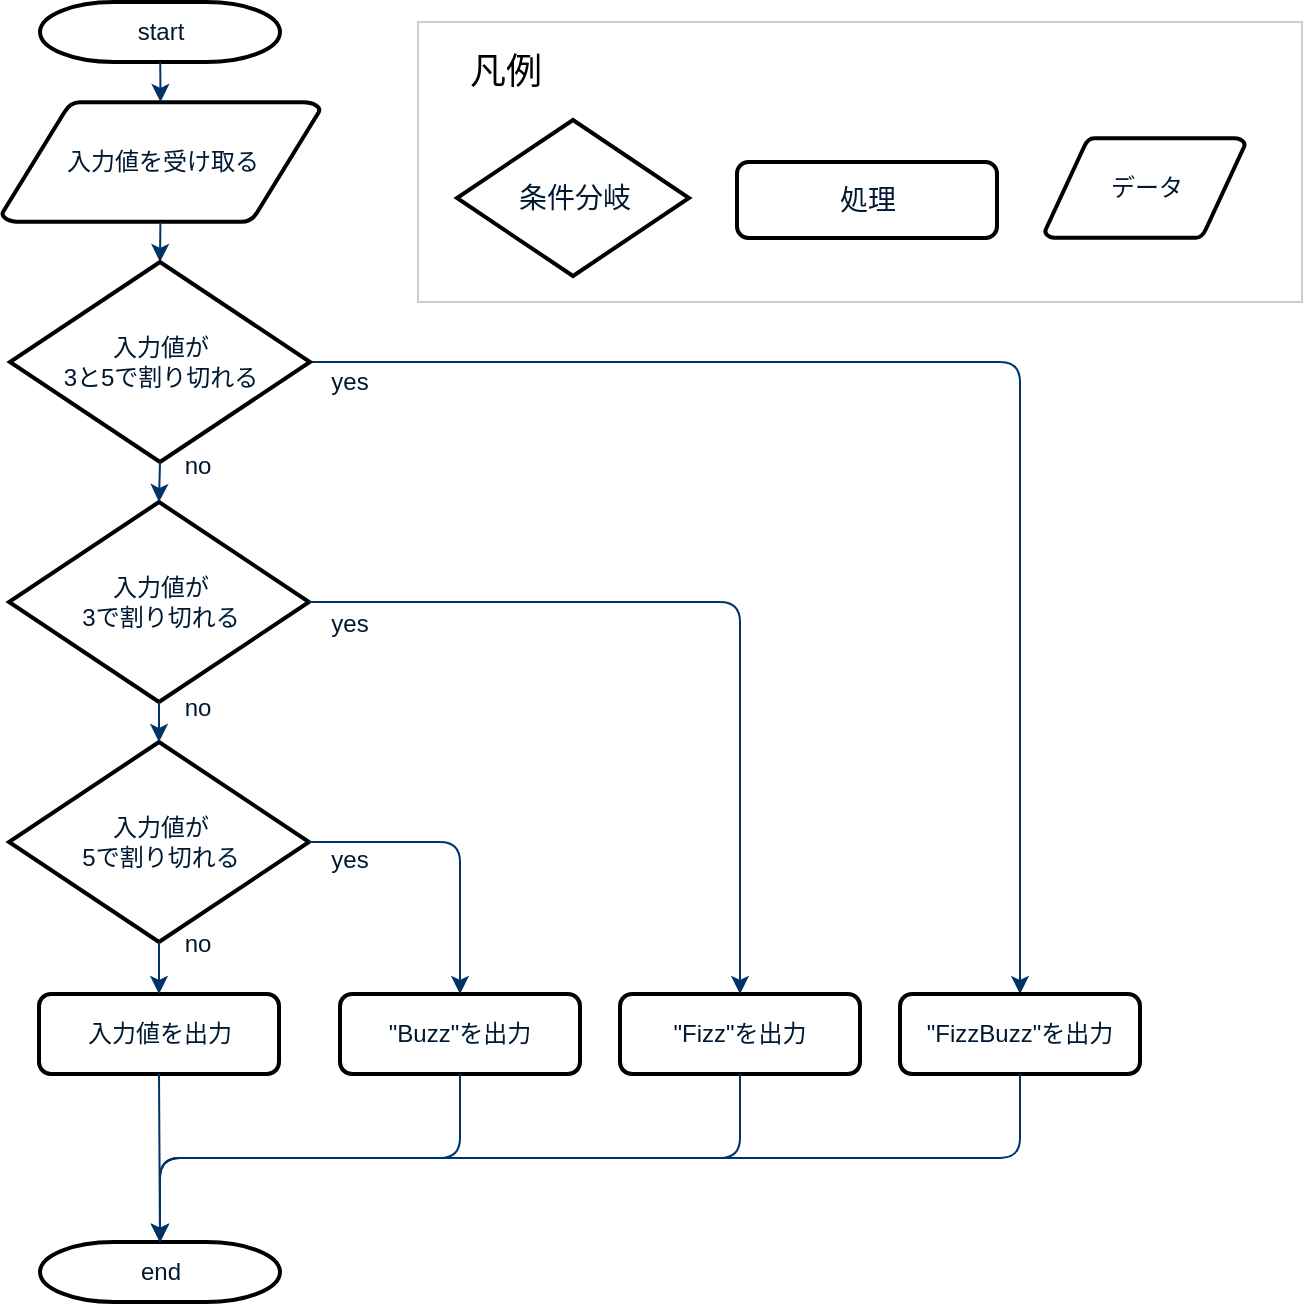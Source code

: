 <mxfile pages="2">
    <diagram id="6a731a19-8d31-9384-78a2-239565b7b9f0" name="Page-1">
        <mxGraphModel dx="1012" dy="779" grid="1" gridSize="10" guides="1" tooltips="1" connect="1" arrows="1" fold="1" page="1" pageScale="1" pageWidth="1169" pageHeight="827" background="#ffffff" math="0" shadow="0">
            <root>
                <mxCell id="0"/>
                <mxCell id="1" parent="0"/>
                <mxCell id="2" value="start" style="shape=mxgraph.flowchart.terminator;fillColor=#FFFFFF;strokeColor=#000000;strokeWidth=2;gradientColor=none;gradientDirection=north;fontColor=#001933;fontStyle=0;html=1;" parent="1" vertex="1">
                    <mxGeometry x="260" y="60" width="120" height="30" as="geometry"/>
                </mxCell>
                <mxCell id="3" value="入力値を受け取る" style="shape=mxgraph.flowchart.data;fillColor=#FFFFFF;strokeColor=#000000;strokeWidth=2;gradientColor=none;gradientDirection=north;fontColor=#001933;fontStyle=0;html=1;" parent="1" vertex="1">
                    <mxGeometry x="241" y="110" width="159" height="60" as="geometry"/>
                </mxCell>
                <mxCell id="7" style="fontColor=#001933;fontStyle=1;strokeColor=#003366;strokeWidth=1;html=1;" parent="1" source="2" target="3" edge="1">
                    <mxGeometry relative="1" as="geometry"/>
                </mxCell>
                <mxCell id="8" style="fontColor=#001933;fontStyle=1;strokeColor=#003366;strokeWidth=1;html=1;entryX=0.5;entryY=0;entryDx=0;entryDy=0;entryPerimeter=0;" parent="1" source="3" target="IXdv2FaGIRpFwEC2Vmre-55" edge="1">
                    <mxGeometry relative="1" as="geometry">
                        <mxPoint x="320" y="250" as="targetPoint"/>
                    </mxGeometry>
                </mxCell>
                <mxCell id="40" value="end" style="shape=mxgraph.flowchart.terminator;fillColor=#FFFFFF;strokeColor=#000000;strokeWidth=2;gradientColor=none;gradientDirection=north;fontColor=#001933;fontStyle=0;html=1;" parent="1" vertex="1">
                    <mxGeometry x="260" y="680" width="120" height="30" as="geometry"/>
                </mxCell>
                <mxCell id="43" value="" style="edgeStyle=orthogonalEdgeStyle;elbow=vertical;exitX=1;exitY=0.5;exitPerimeter=0;entryX=0.5;entryY=0;fontColor=#001933;fontStyle=1;strokeColor=#003366;strokeWidth=1;html=1;exitDx=0;exitDy=0;entryDx=0;entryDy=0;" parent="1" source="IXdv2FaGIRpFwEC2Vmre-55" target="IXdv2FaGIRpFwEC2Vmre-60" edge="1">
                    <mxGeometry x="360" y="-1705" width="100" height="100" as="geometry">
                        <mxPoint x="680" y="105" as="sourcePoint"/>
                        <mxPoint x="460" y="-1705" as="targetPoint"/>
                    </mxGeometry>
                </mxCell>
                <mxCell id="IXdv2FaGIRpFwEC2Vmre-55" value="入力値が&lt;br&gt;3と5で割り切れる&lt;br&gt;" style="shape=mxgraph.flowchart.decision;fillColor=#FFFFFF;strokeColor=#000000;strokeWidth=2;gradientColor=none;gradientDirection=north;fontColor=#001933;fontStyle=0;html=1;" parent="1" vertex="1">
                    <mxGeometry x="245" y="190" width="150" height="100" as="geometry"/>
                </mxCell>
                <mxCell id="IXdv2FaGIRpFwEC2Vmre-56" value="入力値が&lt;br&gt;3で割り切れる&lt;br&gt;" style="shape=mxgraph.flowchart.decision;fillColor=#FFFFFF;strokeColor=#000000;strokeWidth=2;gradientColor=none;gradientDirection=north;fontColor=#001933;fontStyle=0;html=1;" parent="1" vertex="1">
                    <mxGeometry x="244.5" y="310" width="150" height="100" as="geometry"/>
                </mxCell>
                <mxCell id="IXdv2FaGIRpFwEC2Vmre-57" value="入力値が&lt;br&gt;5で割り切れる&lt;br&gt;" style="shape=mxgraph.flowchart.decision;fillColor=#FFFFFF;strokeColor=#000000;strokeWidth=2;gradientColor=none;gradientDirection=north;fontColor=#001933;fontStyle=0;html=1;" parent="1" vertex="1">
                    <mxGeometry x="244.5" y="430" width="150" height="100" as="geometry"/>
                </mxCell>
                <mxCell id="IXdv2FaGIRpFwEC2Vmre-60" value="&quot;FizzBuzz&quot;を出力" style="rounded=1;whiteSpace=wrap;html=1;strokeWidth=2;fillColor=#FFFFFF;fontColor=#001933;" parent="1" vertex="1">
                    <mxGeometry x="690" y="556" width="120" height="40" as="geometry"/>
                </mxCell>
                <mxCell id="IXdv2FaGIRpFwEC2Vmre-62" style="fontColor=#001933;fontStyle=1;strokeColor=#003366;strokeWidth=1;html=1;entryX=0.5;entryY=0;entryDx=0;entryDy=0;entryPerimeter=0;exitX=0.5;exitY=1;exitDx=0;exitDy=0;exitPerimeter=0;" parent="1" source="IXdv2FaGIRpFwEC2Vmre-55" target="IXdv2FaGIRpFwEC2Vmre-56" edge="1">
                    <mxGeometry relative="1" as="geometry">
                        <mxPoint x="330" y="220" as="sourcePoint"/>
                        <mxPoint x="330" y="260" as="targetPoint"/>
                    </mxGeometry>
                </mxCell>
                <mxCell id="IXdv2FaGIRpFwEC2Vmre-63" style="fontColor=#001933;fontStyle=1;strokeColor=#003366;strokeWidth=1;html=1;entryX=0.5;entryY=0;entryDx=0;entryDy=0;entryPerimeter=0;exitX=0.5;exitY=1;exitDx=0;exitDy=0;exitPerimeter=0;" parent="1" source="IXdv2FaGIRpFwEC2Vmre-56" target="IXdv2FaGIRpFwEC2Vmre-57" edge="1">
                    <mxGeometry relative="1" as="geometry">
                        <mxPoint x="320" y="430" as="sourcePoint"/>
                        <mxPoint x="320" y="450" as="targetPoint"/>
                    </mxGeometry>
                </mxCell>
                <mxCell id="IXdv2FaGIRpFwEC2Vmre-64" value="&quot;Fizz&quot;を出力" style="rounded=1;whiteSpace=wrap;html=1;strokeWidth=2;fillColor=#FFFFFF;fontColor=#001933;" parent="1" vertex="1">
                    <mxGeometry x="550" y="556" width="120" height="40" as="geometry"/>
                </mxCell>
                <mxCell id="IXdv2FaGIRpFwEC2Vmre-65" value="&quot;Buzz&quot;を出力" style="rounded=1;whiteSpace=wrap;html=1;strokeWidth=2;fillColor=#FFFFFF;fontColor=#001933;" parent="1" vertex="1">
                    <mxGeometry x="410" y="556" width="120" height="40" as="geometry"/>
                </mxCell>
                <mxCell id="IXdv2FaGIRpFwEC2Vmre-66" value="入力値を出力" style="rounded=1;whiteSpace=wrap;html=1;strokeWidth=2;fillColor=#FFFFFF;fontColor=#001933;" parent="1" vertex="1">
                    <mxGeometry x="259.5" y="556" width="120" height="40" as="geometry"/>
                </mxCell>
                <mxCell id="IXdv2FaGIRpFwEC2Vmre-67" value="" style="edgeStyle=orthogonalEdgeStyle;elbow=vertical;exitX=1;exitY=0.5;exitPerimeter=0;fontColor=#001933;fontStyle=1;strokeColor=#003366;strokeWidth=1;html=1;exitDx=0;exitDy=0;entryX=0.5;entryY=0;entryDx=0;entryDy=0;" parent="1" source="IXdv2FaGIRpFwEC2Vmre-56" target="IXdv2FaGIRpFwEC2Vmre-64" edge="1">
                    <mxGeometry x="370" y="-1695" width="100" height="100" as="geometry">
                        <mxPoint x="405" y="250" as="sourcePoint"/>
                        <mxPoint x="520" y="360" as="targetPoint"/>
                    </mxGeometry>
                </mxCell>
                <mxCell id="IXdv2FaGIRpFwEC2Vmre-68" value="" style="edgeStyle=orthogonalEdgeStyle;elbow=vertical;exitX=1;exitY=0.5;exitPerimeter=0;fontColor=#001933;fontStyle=1;strokeColor=#003366;strokeWidth=1;html=1;exitDx=0;exitDy=0;entryX=0.5;entryY=0;entryDx=0;entryDy=0;" parent="1" source="IXdv2FaGIRpFwEC2Vmre-57" target="IXdv2FaGIRpFwEC2Vmre-65" edge="1">
                    <mxGeometry x="380" y="-1685" width="100" height="100" as="geometry">
                        <mxPoint x="405" y="370" as="sourcePoint"/>
                        <mxPoint x="530" y="420" as="targetPoint"/>
                    </mxGeometry>
                </mxCell>
                <mxCell id="IXdv2FaGIRpFwEC2Vmre-70" style="fontColor=#001933;fontStyle=1;strokeColor=#003366;strokeWidth=1;html=1;entryX=0.5;entryY=0;entryDx=0;entryDy=0;exitX=0.5;exitY=1;exitDx=0;exitDy=0;exitPerimeter=0;" parent="1" source="IXdv2FaGIRpFwEC2Vmre-57" target="IXdv2FaGIRpFwEC2Vmre-66" edge="1">
                    <mxGeometry relative="1" as="geometry">
                        <mxPoint x="330" y="420" as="sourcePoint"/>
                        <mxPoint x="330" y="440" as="targetPoint"/>
                    </mxGeometry>
                </mxCell>
                <mxCell id="IXdv2FaGIRpFwEC2Vmre-71" style="fontColor=#001933;fontStyle=1;strokeColor=#003366;strokeWidth=1;html=1;entryX=0.5;entryY=0;entryDx=0;entryDy=0;exitX=0.5;exitY=1;exitDx=0;exitDy=0;entryPerimeter=0;" parent="1" source="IXdv2FaGIRpFwEC2Vmre-66" target="40" edge="1">
                    <mxGeometry relative="1" as="geometry">
                        <mxPoint x="330" y="540" as="sourcePoint"/>
                        <mxPoint x="330" y="566" as="targetPoint"/>
                    </mxGeometry>
                </mxCell>
                <mxCell id="IXdv2FaGIRpFwEC2Vmre-74" value="" style="edgeStyle=orthogonalEdgeStyle;elbow=vertical;exitX=0.5;exitY=1;fontColor=#001933;fontStyle=1;strokeColor=#003366;strokeWidth=1;html=1;exitDx=0;exitDy=0;entryX=0.5;entryY=0;entryDx=0;entryDy=0;entryPerimeter=0;" parent="1" source="IXdv2FaGIRpFwEC2Vmre-65" target="40" edge="1">
                    <mxGeometry x="390" y="-1675" width="100" height="100" as="geometry">
                        <mxPoint x="405" y="490" as="sourcePoint"/>
                        <mxPoint x="480" y="566" as="targetPoint"/>
                    </mxGeometry>
                </mxCell>
                <mxCell id="IXdv2FaGIRpFwEC2Vmre-75" value="" style="edgeStyle=orthogonalEdgeStyle;elbow=vertical;exitX=0.5;exitY=1;fontColor=#001933;fontStyle=1;strokeColor=#003366;strokeWidth=1;html=1;exitDx=0;exitDy=0;entryX=0.5;entryY=0;entryDx=0;entryDy=0;entryPerimeter=0;" parent="1" source="IXdv2FaGIRpFwEC2Vmre-64" target="40" edge="1">
                    <mxGeometry x="400" y="-1665" width="100" height="100" as="geometry">
                        <mxPoint x="480" y="606" as="sourcePoint"/>
                        <mxPoint x="330" y="690" as="targetPoint"/>
                    </mxGeometry>
                </mxCell>
                <mxCell id="IXdv2FaGIRpFwEC2Vmre-76" value="" style="edgeStyle=orthogonalEdgeStyle;elbow=vertical;exitX=0.5;exitY=1;fontColor=#001933;fontStyle=1;strokeColor=#003366;strokeWidth=1;html=1;exitDx=0;exitDy=0;entryX=0.5;entryY=0;entryDx=0;entryDy=0;entryPerimeter=0;" parent="1" source="IXdv2FaGIRpFwEC2Vmre-60" target="40" edge="1">
                    <mxGeometry x="410" y="-1655" width="100" height="100" as="geometry">
                        <mxPoint x="620" y="606" as="sourcePoint"/>
                        <mxPoint x="330" y="690" as="targetPoint"/>
                    </mxGeometry>
                </mxCell>
                <mxCell id="IXdv2FaGIRpFwEC2Vmre-77" value="yes" style="text;html=1;strokeColor=none;fillColor=none;align=center;verticalAlign=middle;whiteSpace=wrap;rounded=0;fontColor=#001933;" parent="1" vertex="1">
                    <mxGeometry x="395" y="240" width="40" height="20" as="geometry"/>
                </mxCell>
                <mxCell id="IXdv2FaGIRpFwEC2Vmre-81" value="no" style="text;html=1;strokeColor=none;fillColor=none;align=center;verticalAlign=middle;whiteSpace=wrap;rounded=0;fontColor=#001933;" parent="1" vertex="1">
                    <mxGeometry x="319" y="282" width="40" height="20" as="geometry"/>
                </mxCell>
                <mxCell id="IXdv2FaGIRpFwEC2Vmre-82" value="yes" style="text;html=1;strokeColor=none;fillColor=none;align=center;verticalAlign=middle;whiteSpace=wrap;rounded=0;fontColor=#001933;" parent="1" vertex="1">
                    <mxGeometry x="395" y="361" width="40" height="20" as="geometry"/>
                </mxCell>
                <mxCell id="IXdv2FaGIRpFwEC2Vmre-83" value="no" style="text;html=1;strokeColor=none;fillColor=none;align=center;verticalAlign=middle;whiteSpace=wrap;rounded=0;fontColor=#001933;" parent="1" vertex="1">
                    <mxGeometry x="319" y="403" width="40" height="20" as="geometry"/>
                </mxCell>
                <mxCell id="IXdv2FaGIRpFwEC2Vmre-84" value="yes" style="text;html=1;strokeColor=none;fillColor=none;align=center;verticalAlign=middle;whiteSpace=wrap;rounded=0;fontColor=#001933;" parent="1" vertex="1">
                    <mxGeometry x="395" y="479" width="40" height="20" as="geometry"/>
                </mxCell>
                <mxCell id="IXdv2FaGIRpFwEC2Vmre-85" value="no" style="text;html=1;strokeColor=none;fillColor=none;align=center;verticalAlign=middle;whiteSpace=wrap;rounded=0;fontColor=#001933;" parent="1" vertex="1">
                    <mxGeometry x="319" y="521" width="40" height="20" as="geometry"/>
                </mxCell>
                <mxCell id="fW8jDRE3YyOhlHjlxkSf-43" value="&lt;div style=&quot;text-align: left&quot;&gt;&lt;br&gt;&lt;/div&gt;" style="rounded=0;whiteSpace=wrap;html=1;fillColor=#FFFFFF;shadow=0;strokeColor=#CCCCCC;" parent="1" vertex="1">
                    <mxGeometry x="449" y="70" width="442" height="140" as="geometry"/>
                </mxCell>
                <mxCell id="fW8jDRE3YyOhlHjlxkSf-44" value="&lt;font style=&quot;font-size: 14px&quot;&gt;処理&lt;/font&gt;" style="rounded=1;whiteSpace=wrap;html=1;strokeWidth=2;fillColor=#FFFFFF;fontColor=#001933;" parent="1" vertex="1">
                    <mxGeometry x="608.5" y="140" width="130" height="38" as="geometry"/>
                </mxCell>
                <mxCell id="fW8jDRE3YyOhlHjlxkSf-45" value="&lt;font style=&quot;font-size: 18px&quot;&gt;凡例&lt;/font&gt;" style="text;html=1;strokeColor=none;fillColor=none;align=center;verticalAlign=middle;whiteSpace=wrap;rounded=0;shadow=0;" parent="1" vertex="1">
                    <mxGeometry x="472.5" y="85" width="40" height="20" as="geometry"/>
                </mxCell>
                <mxCell id="fW8jDRE3YyOhlHjlxkSf-46" value="&lt;span style=&quot;font-size: 14px&quot;&gt;条件分岐&lt;/span&gt;" style="shape=mxgraph.flowchart.decision;fillColor=#FFFFFF;strokeColor=#000000;strokeWidth=2;gradientColor=none;gradientDirection=north;fontColor=#001933;fontStyle=0;html=1;" parent="1" vertex="1">
                    <mxGeometry x="468.5" y="119" width="116" height="78" as="geometry"/>
                </mxCell>
                <mxCell id="fW8jDRE3YyOhlHjlxkSf-47" value="データ" style="shape=mxgraph.flowchart.data;fillColor=#FFFFFF;strokeColor=#000000;strokeWidth=2;gradientColor=none;gradientDirection=north;fontColor=#001933;fontStyle=0;html=1;" parent="1" vertex="1">
                    <mxGeometry x="762.5" y="128" width="100" height="50" as="geometry"/>
                </mxCell>
            </root>
        </mxGraphModel>
    </diagram>
</mxfile>